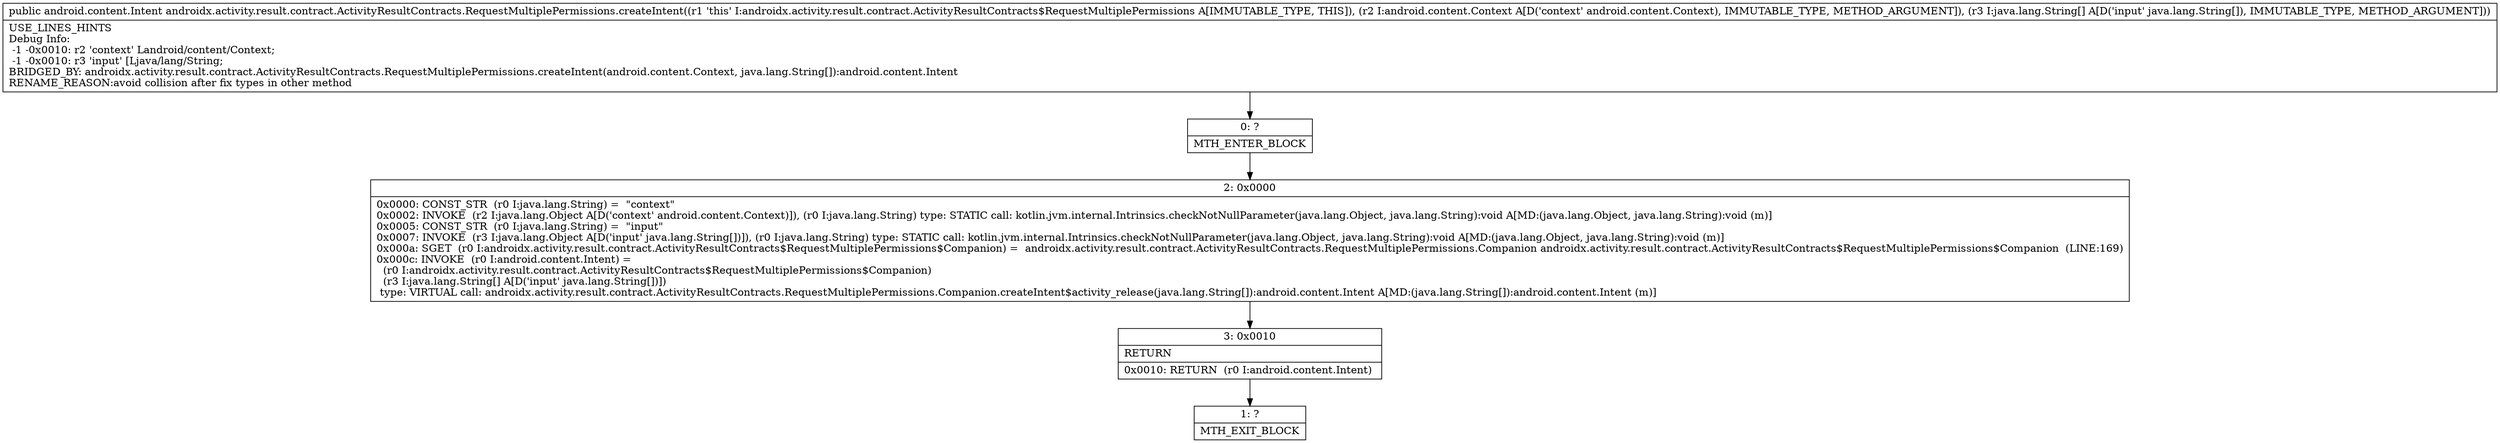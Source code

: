 digraph "CFG forandroidx.activity.result.contract.ActivityResultContracts.RequestMultiplePermissions.createIntent(Landroid\/content\/Context;[Ljava\/lang\/String;)Landroid\/content\/Intent;" {
Node_0 [shape=record,label="{0\:\ ?|MTH_ENTER_BLOCK\l}"];
Node_2 [shape=record,label="{2\:\ 0x0000|0x0000: CONST_STR  (r0 I:java.lang.String) =  \"context\" \l0x0002: INVOKE  (r2 I:java.lang.Object A[D('context' android.content.Context)]), (r0 I:java.lang.String) type: STATIC call: kotlin.jvm.internal.Intrinsics.checkNotNullParameter(java.lang.Object, java.lang.String):void A[MD:(java.lang.Object, java.lang.String):void (m)]\l0x0005: CONST_STR  (r0 I:java.lang.String) =  \"input\" \l0x0007: INVOKE  (r3 I:java.lang.Object A[D('input' java.lang.String[])]), (r0 I:java.lang.String) type: STATIC call: kotlin.jvm.internal.Intrinsics.checkNotNullParameter(java.lang.Object, java.lang.String):void A[MD:(java.lang.Object, java.lang.String):void (m)]\l0x000a: SGET  (r0 I:androidx.activity.result.contract.ActivityResultContracts$RequestMultiplePermissions$Companion) =  androidx.activity.result.contract.ActivityResultContracts.RequestMultiplePermissions.Companion androidx.activity.result.contract.ActivityResultContracts$RequestMultiplePermissions$Companion  (LINE:169)\l0x000c: INVOKE  (r0 I:android.content.Intent) = \l  (r0 I:androidx.activity.result.contract.ActivityResultContracts$RequestMultiplePermissions$Companion)\l  (r3 I:java.lang.String[] A[D('input' java.lang.String[])])\l type: VIRTUAL call: androidx.activity.result.contract.ActivityResultContracts.RequestMultiplePermissions.Companion.createIntent$activity_release(java.lang.String[]):android.content.Intent A[MD:(java.lang.String[]):android.content.Intent (m)]\l}"];
Node_3 [shape=record,label="{3\:\ 0x0010|RETURN\l|0x0010: RETURN  (r0 I:android.content.Intent) \l}"];
Node_1 [shape=record,label="{1\:\ ?|MTH_EXIT_BLOCK\l}"];
MethodNode[shape=record,label="{public android.content.Intent androidx.activity.result.contract.ActivityResultContracts.RequestMultiplePermissions.createIntent((r1 'this' I:androidx.activity.result.contract.ActivityResultContracts$RequestMultiplePermissions A[IMMUTABLE_TYPE, THIS]), (r2 I:android.content.Context A[D('context' android.content.Context), IMMUTABLE_TYPE, METHOD_ARGUMENT]), (r3 I:java.lang.String[] A[D('input' java.lang.String[]), IMMUTABLE_TYPE, METHOD_ARGUMENT]))  | USE_LINES_HINTS\lDebug Info:\l  \-1 \-0x0010: r2 'context' Landroid\/content\/Context;\l  \-1 \-0x0010: r3 'input' [Ljava\/lang\/String;\lBRIDGED_BY: androidx.activity.result.contract.ActivityResultContracts.RequestMultiplePermissions.createIntent(android.content.Context, java.lang.String[]):android.content.Intent\lRENAME_REASON:avoid collision after fix types in other method\l}"];
MethodNode -> Node_0;Node_0 -> Node_2;
Node_2 -> Node_3;
Node_3 -> Node_1;
}

